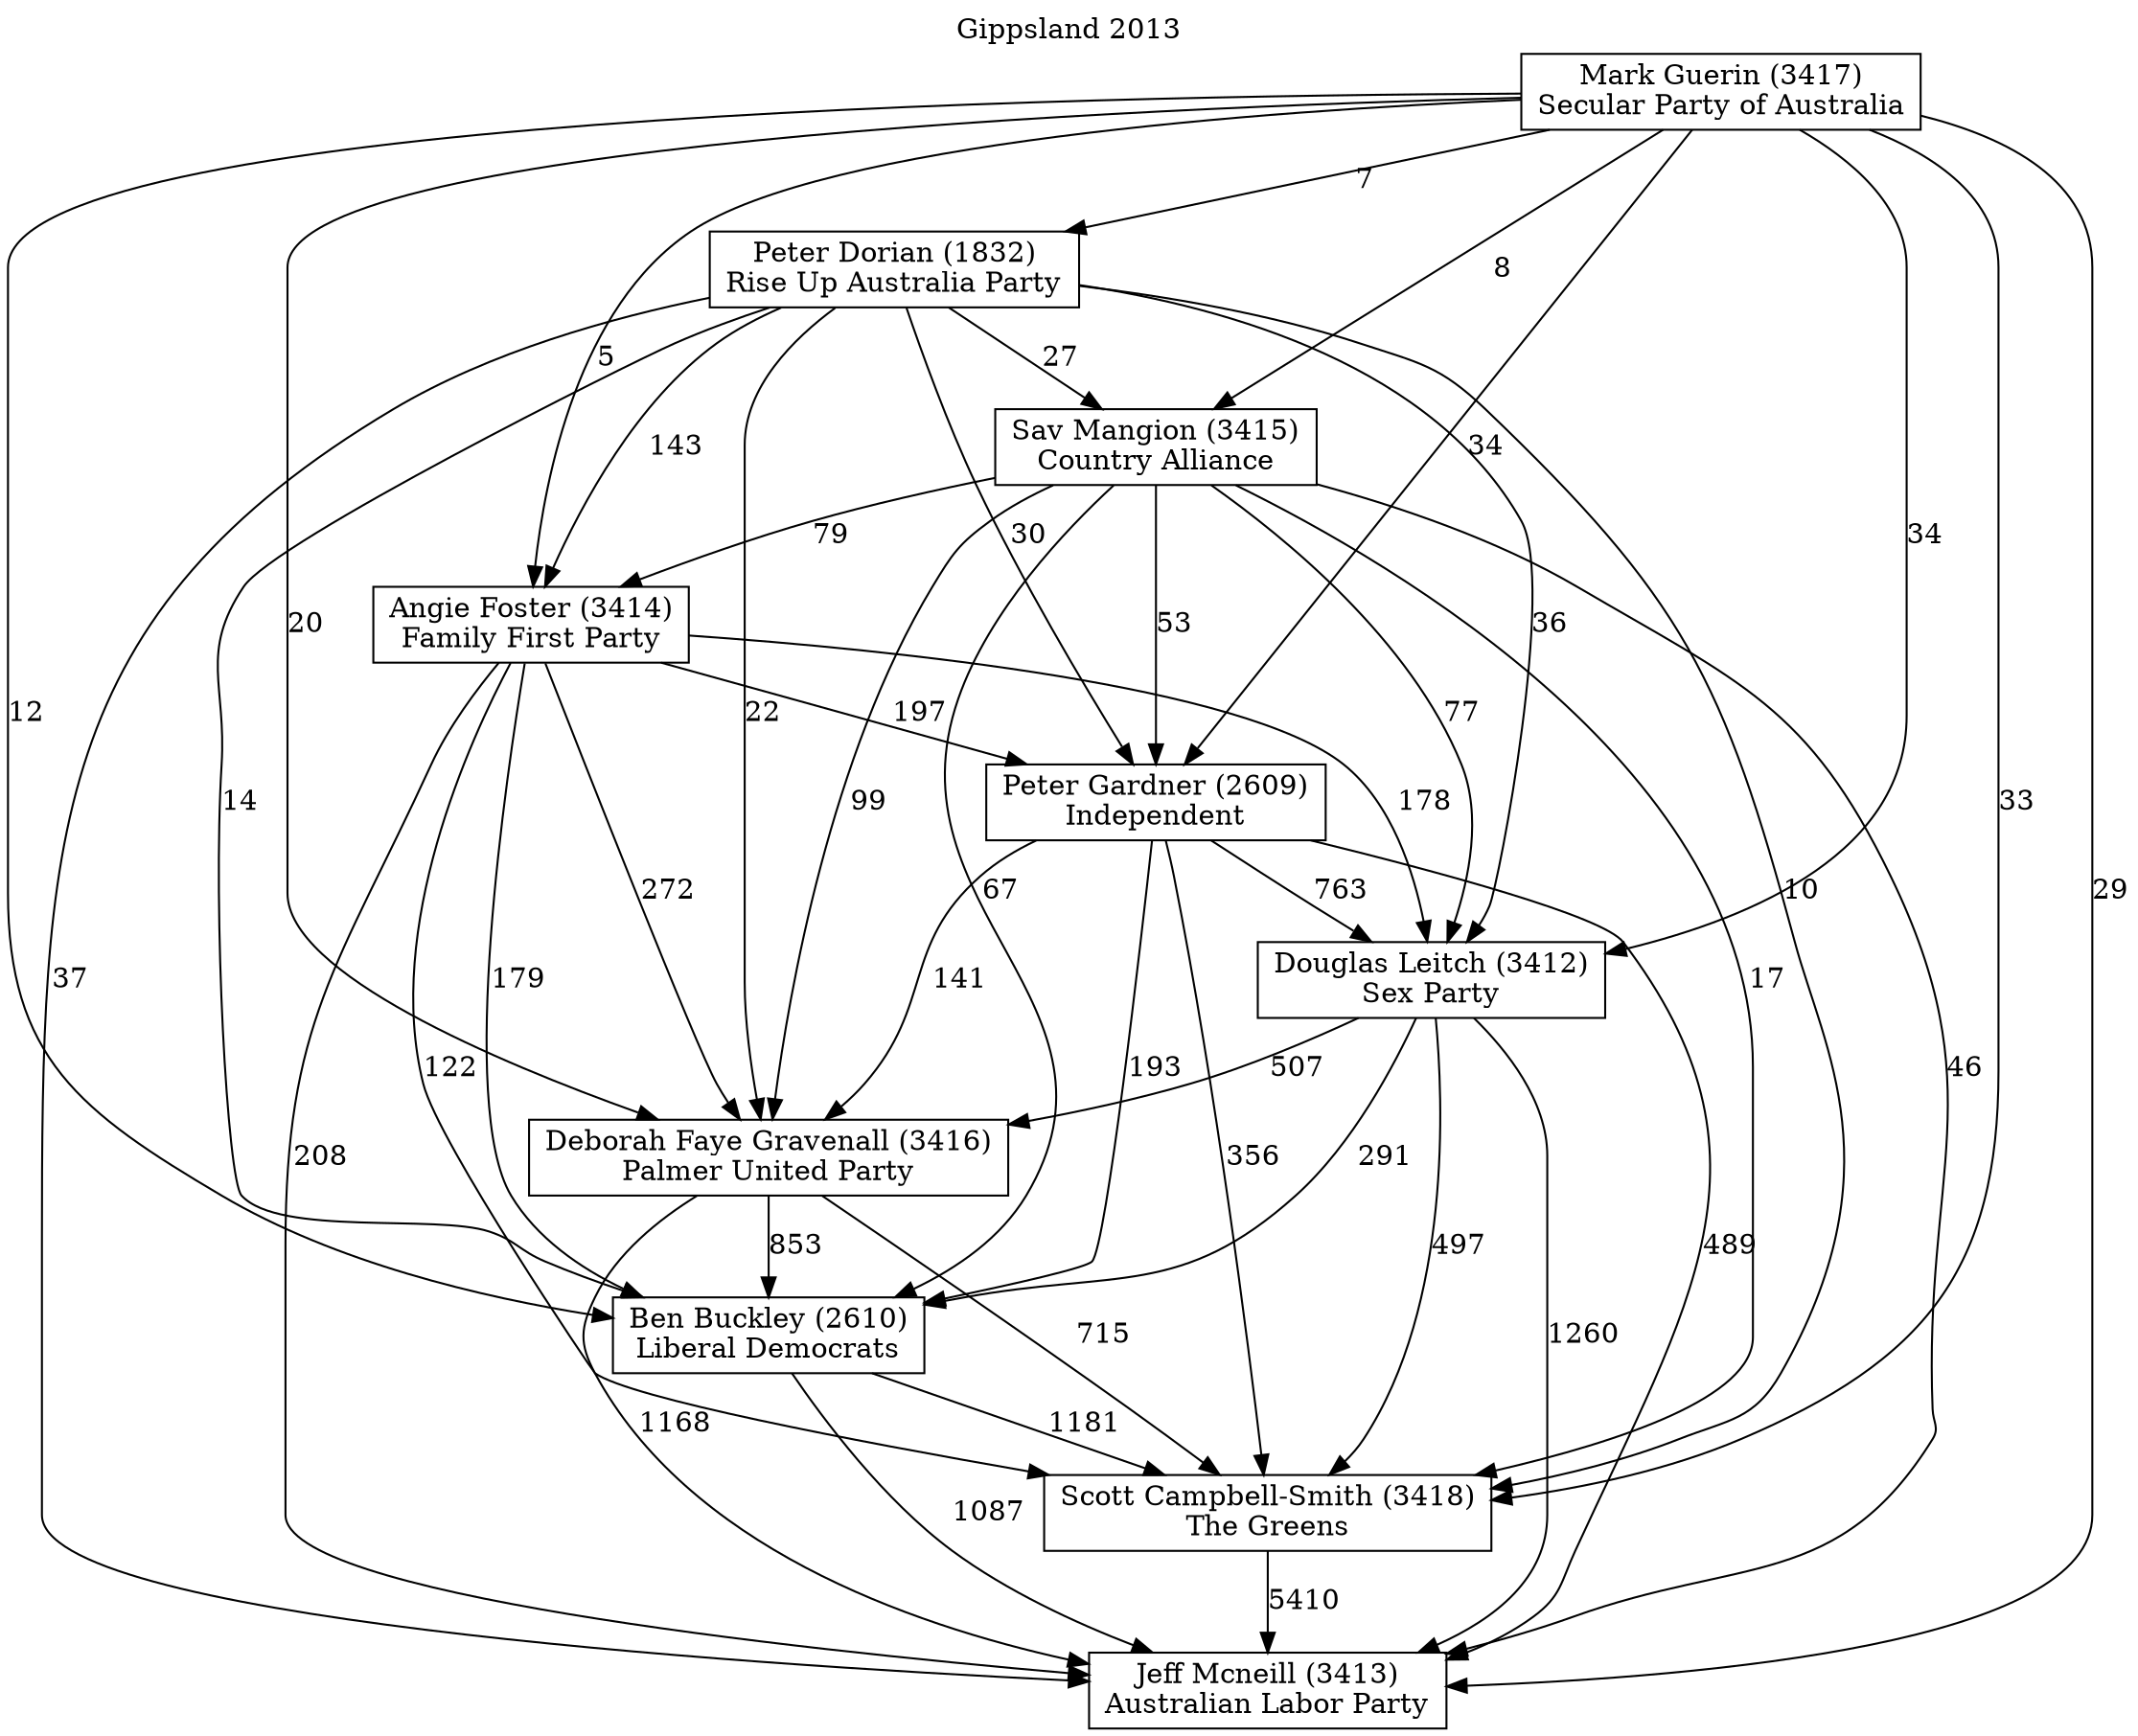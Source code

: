 // House preference flow
digraph "Jeff Mcneill (3413)_Gippsland_2013" {
	graph [label="Gippsland 2013" labelloc=t mclimit=10]
	node [shape=box]
	"Jeff Mcneill (3413)" [label="Jeff Mcneill (3413)
Australian Labor Party"]
	"Scott Campbell-Smith (3418)" [label="Scott Campbell-Smith (3418)
The Greens"]
	"Ben Buckley (2610)" [label="Ben Buckley (2610)
Liberal Democrats"]
	"Deborah Faye Gravenall (3416)" [label="Deborah Faye Gravenall (3416)
Palmer United Party"]
	"Douglas Leitch (3412)" [label="Douglas Leitch (3412)
Sex Party"]
	"Peter Gardner (2609)" [label="Peter Gardner (2609)
Independent"]
	"Angie Foster (3414)" [label="Angie Foster (3414)
Family First Party"]
	"Sav Mangion (3415)" [label="Sav Mangion (3415)
Country Alliance"]
	"Peter Dorian (1832)" [label="Peter Dorian (1832)
Rise Up Australia Party"]
	"Mark Guerin (3417)" [label="Mark Guerin (3417)
Secular Party of Australia"]
	"Scott Campbell-Smith (3418)" -> "Jeff Mcneill (3413)" [label=5410]
	"Ben Buckley (2610)" -> "Scott Campbell-Smith (3418)" [label=1181]
	"Deborah Faye Gravenall (3416)" -> "Ben Buckley (2610)" [label=853]
	"Douglas Leitch (3412)" -> "Deborah Faye Gravenall (3416)" [label=507]
	"Peter Gardner (2609)" -> "Douglas Leitch (3412)" [label=763]
	"Angie Foster (3414)" -> "Peter Gardner (2609)" [label=197]
	"Sav Mangion (3415)" -> "Angie Foster (3414)" [label=79]
	"Peter Dorian (1832)" -> "Sav Mangion (3415)" [label=27]
	"Mark Guerin (3417)" -> "Peter Dorian (1832)" [label=7]
	"Ben Buckley (2610)" -> "Jeff Mcneill (3413)" [label=1087]
	"Deborah Faye Gravenall (3416)" -> "Jeff Mcneill (3413)" [label=1168]
	"Douglas Leitch (3412)" -> "Jeff Mcneill (3413)" [label=1260]
	"Peter Gardner (2609)" -> "Jeff Mcneill (3413)" [label=489]
	"Angie Foster (3414)" -> "Jeff Mcneill (3413)" [label=208]
	"Sav Mangion (3415)" -> "Jeff Mcneill (3413)" [label=46]
	"Peter Dorian (1832)" -> "Jeff Mcneill (3413)" [label=37]
	"Mark Guerin (3417)" -> "Jeff Mcneill (3413)" [label=29]
	"Mark Guerin (3417)" -> "Sav Mangion (3415)" [label=8]
	"Peter Dorian (1832)" -> "Angie Foster (3414)" [label=143]
	"Mark Guerin (3417)" -> "Angie Foster (3414)" [label=5]
	"Sav Mangion (3415)" -> "Peter Gardner (2609)" [label=53]
	"Peter Dorian (1832)" -> "Peter Gardner (2609)" [label=30]
	"Mark Guerin (3417)" -> "Peter Gardner (2609)" [label=34]
	"Angie Foster (3414)" -> "Douglas Leitch (3412)" [label=178]
	"Sav Mangion (3415)" -> "Douglas Leitch (3412)" [label=77]
	"Peter Dorian (1832)" -> "Douglas Leitch (3412)" [label=36]
	"Mark Guerin (3417)" -> "Douglas Leitch (3412)" [label=34]
	"Peter Gardner (2609)" -> "Deborah Faye Gravenall (3416)" [label=141]
	"Angie Foster (3414)" -> "Deborah Faye Gravenall (3416)" [label=272]
	"Sav Mangion (3415)" -> "Deborah Faye Gravenall (3416)" [label=99]
	"Peter Dorian (1832)" -> "Deborah Faye Gravenall (3416)" [label=22]
	"Mark Guerin (3417)" -> "Deborah Faye Gravenall (3416)" [label=20]
	"Douglas Leitch (3412)" -> "Ben Buckley (2610)" [label=291]
	"Peter Gardner (2609)" -> "Ben Buckley (2610)" [label=193]
	"Angie Foster (3414)" -> "Ben Buckley (2610)" [label=179]
	"Sav Mangion (3415)" -> "Ben Buckley (2610)" [label=67]
	"Peter Dorian (1832)" -> "Ben Buckley (2610)" [label=14]
	"Mark Guerin (3417)" -> "Ben Buckley (2610)" [label=12]
	"Deborah Faye Gravenall (3416)" -> "Scott Campbell-Smith (3418)" [label=715]
	"Douglas Leitch (3412)" -> "Scott Campbell-Smith (3418)" [label=497]
	"Peter Gardner (2609)" -> "Scott Campbell-Smith (3418)" [label=356]
	"Angie Foster (3414)" -> "Scott Campbell-Smith (3418)" [label=122]
	"Sav Mangion (3415)" -> "Scott Campbell-Smith (3418)" [label=17]
	"Peter Dorian (1832)" -> "Scott Campbell-Smith (3418)" [label=10]
	"Mark Guerin (3417)" -> "Scott Campbell-Smith (3418)" [label=33]
}
